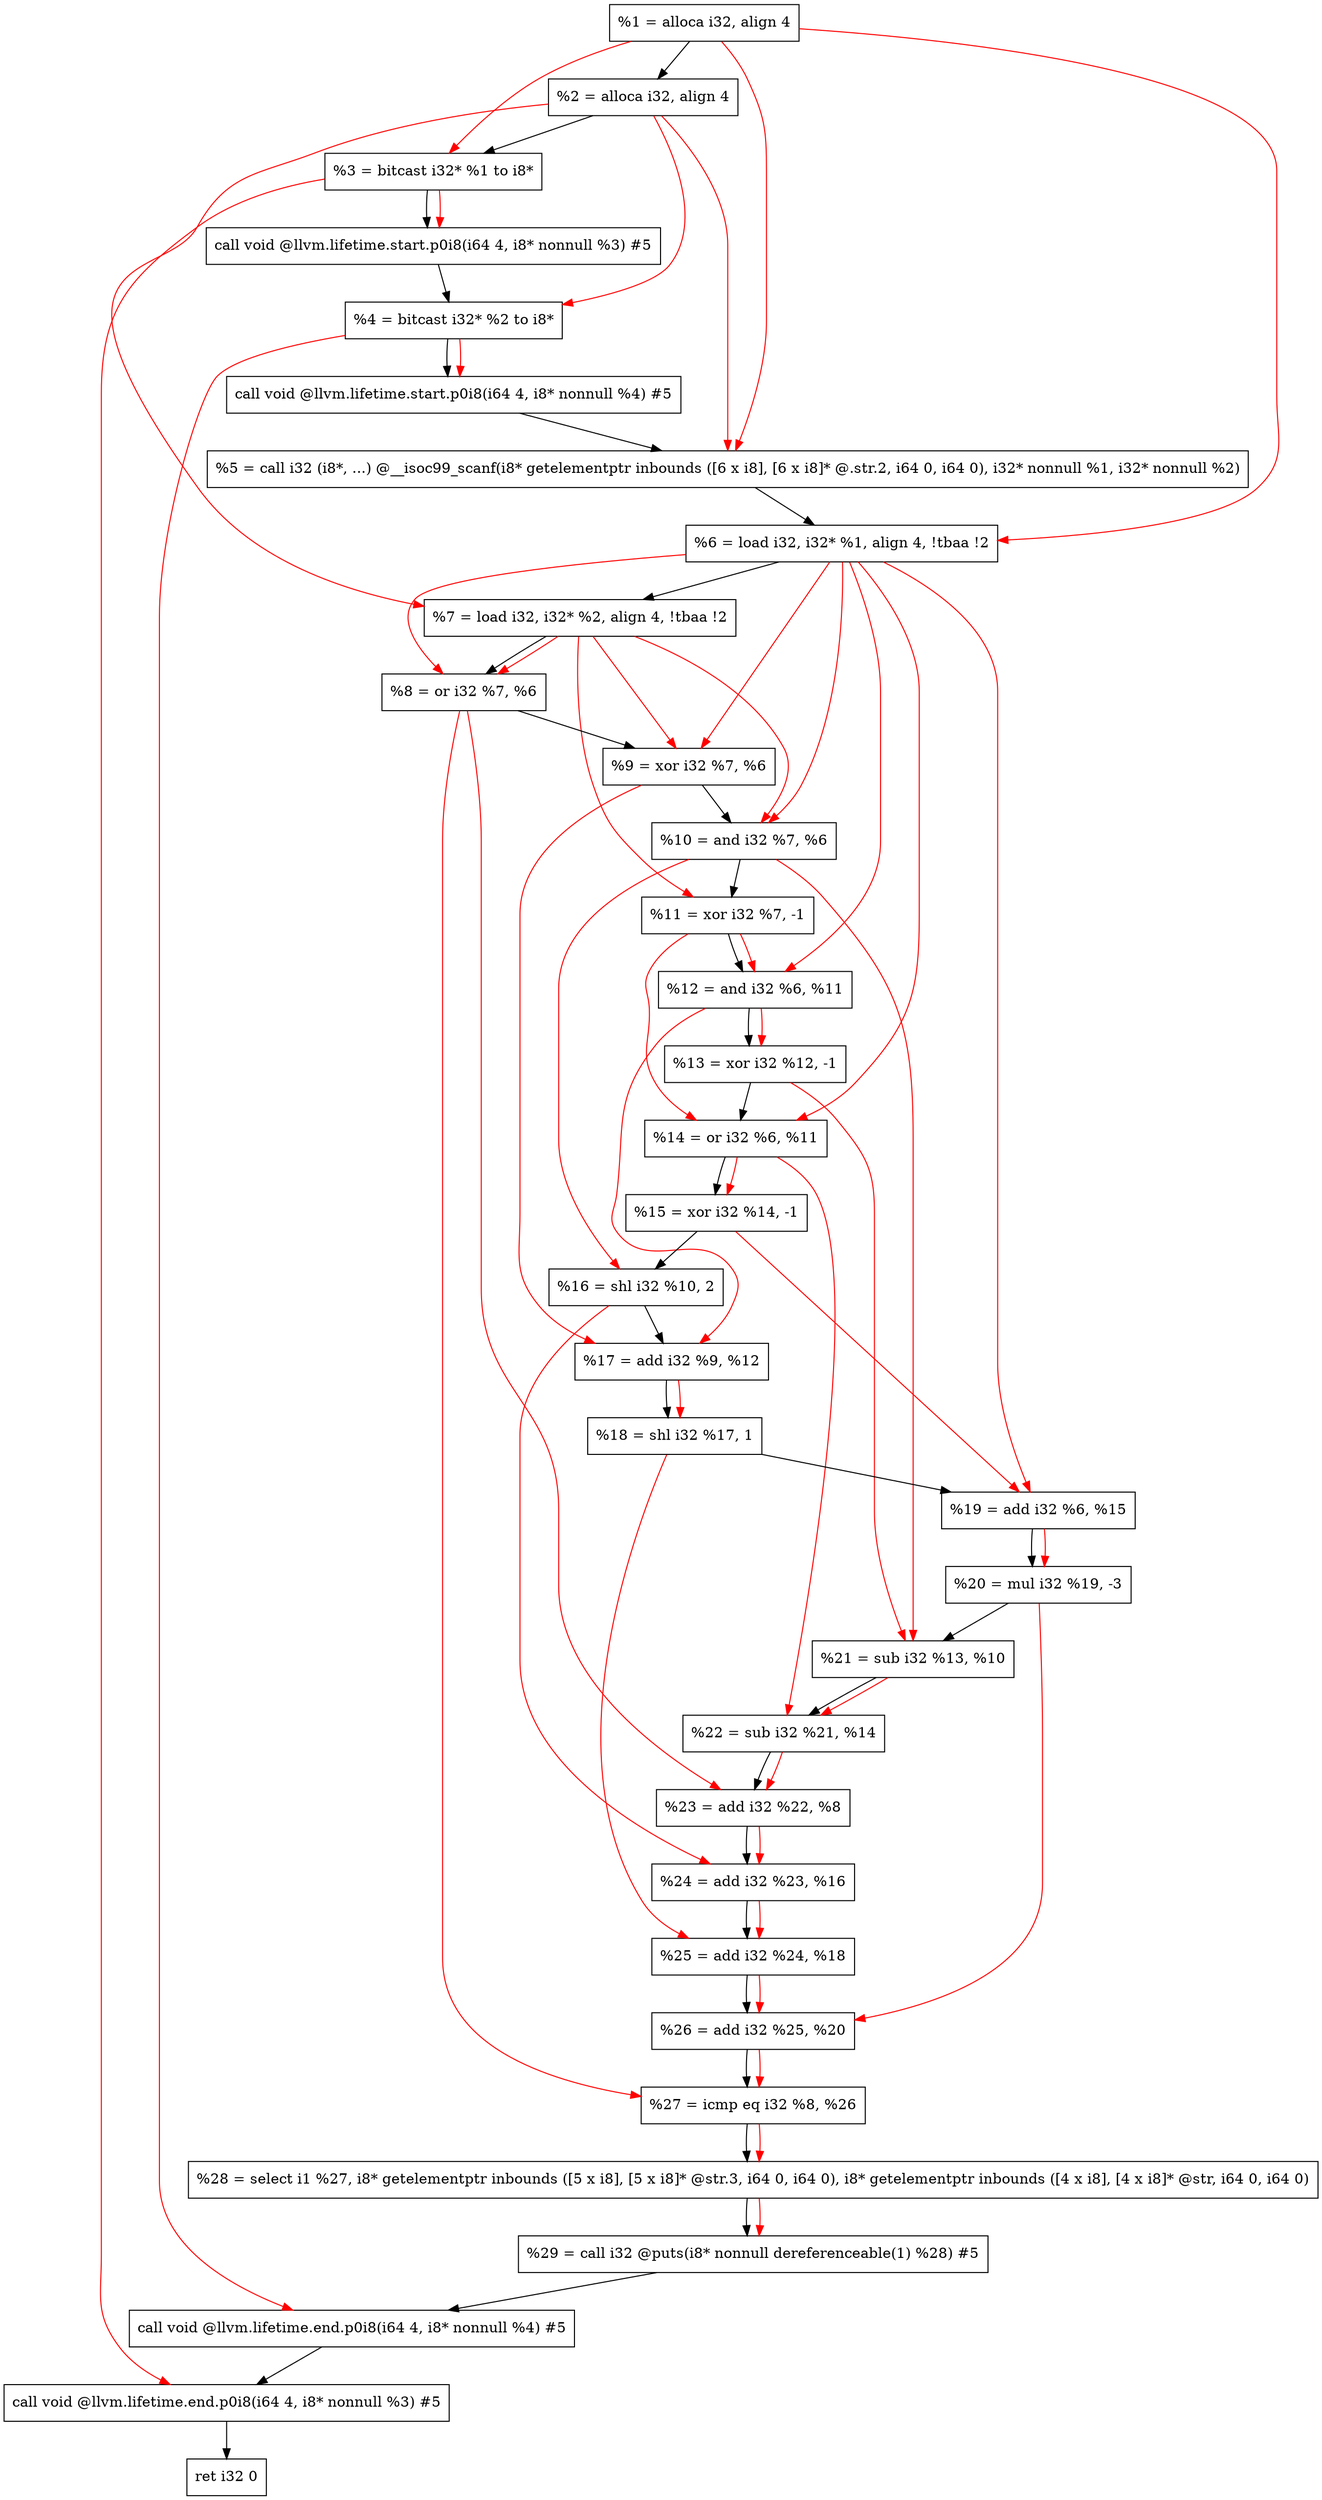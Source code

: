 digraph "DFG for'main' function" {
	Node0x1856b08[shape=record, label="  %1 = alloca i32, align 4"];
	Node0x1856b88[shape=record, label="  %2 = alloca i32, align 4"];
	Node0x1856c18[shape=record, label="  %3 = bitcast i32* %1 to i8*"];
	Node0x1857078[shape=record, label="  call void @llvm.lifetime.start.p0i8(i64 4, i8* nonnull %3) #5"];
	Node0x1857158[shape=record, label="  %4 = bitcast i32* %2 to i8*"];
	Node0x1857278[shape=record, label="  call void @llvm.lifetime.start.p0i8(i64 4, i8* nonnull %4) #5"];
	Node0x18574b0[shape=record, label="  %5 = call i32 (i8*, ...) @__isoc99_scanf(i8* getelementptr inbounds ([6 x i8], [6 x i8]* @.str.2, i64 0, i64 0), i32* nonnull %1, i32* nonnull %2)"];
	Node0x1857568[shape=record, label="  %6 = load i32, i32* %1, align 4, !tbaa !2"];
	Node0x18584d8[shape=record, label="  %7 = load i32, i32* %2, align 4, !tbaa !2"];
	Node0x1858b60[shape=record, label="  %8 = or i32 %7, %6"];
	Node0x1858bd0[shape=record, label="  %9 = xor i32 %7, %6"];
	Node0x1858c40[shape=record, label="  %10 = and i32 %7, %6"];
	Node0x1858cb0[shape=record, label="  %11 = xor i32 %7, -1"];
	Node0x1858d20[shape=record, label="  %12 = and i32 %6, %11"];
	Node0x1858d90[shape=record, label="  %13 = xor i32 %12, -1"];
	Node0x1858e00[shape=record, label="  %14 = or i32 %6, %11"];
	Node0x1858e70[shape=record, label="  %15 = xor i32 %14, -1"];
	Node0x1858ee0[shape=record, label="  %16 = shl i32 %10, 2"];
	Node0x1858f50[shape=record, label="  %17 = add i32 %9, %12"];
	Node0x1858fc0[shape=record, label="  %18 = shl i32 %17, 1"];
	Node0x1859030[shape=record, label="  %19 = add i32 %6, %15"];
	Node0x18590a0[shape=record, label="  %20 = mul i32 %19, -3"];
	Node0x1859110[shape=record, label="  %21 = sub i32 %13, %10"];
	Node0x1859180[shape=record, label="  %22 = sub i32 %21, %14"];
	Node0x18591f0[shape=record, label="  %23 = add i32 %22, %8"];
	Node0x1859260[shape=record, label="  %24 = add i32 %23, %16"];
	Node0x18592d0[shape=record, label="  %25 = add i32 %24, %18"];
	Node0x1859340[shape=record, label="  %26 = add i32 %25, %20"];
	Node0x18593b0[shape=record, label="  %27 = icmp eq i32 %8, %26"];
	Node0x17f79d8[shape=record, label="  %28 = select i1 %27, i8* getelementptr inbounds ([5 x i8], [5 x i8]* @str.3, i64 0, i64 0), i8* getelementptr inbounds ([4 x i8], [4 x i8]* @str, i64 0, i64 0)"];
	Node0x1859440[shape=record, label="  %29 = call i32 @puts(i8* nonnull dereferenceable(1) %28) #5"];
	Node0x1859698[shape=record, label="  call void @llvm.lifetime.end.p0i8(i64 4, i8* nonnull %4) #5"];
	Node0x18597f8[shape=record, label="  call void @llvm.lifetime.end.p0i8(i64 4, i8* nonnull %3) #5"];
	Node0x18598b8[shape=record, label="  ret i32 0"];
	Node0x1856b08 -> Node0x1856b88;
	Node0x1856b88 -> Node0x1856c18;
	Node0x1856c18 -> Node0x1857078;
	Node0x1857078 -> Node0x1857158;
	Node0x1857158 -> Node0x1857278;
	Node0x1857278 -> Node0x18574b0;
	Node0x18574b0 -> Node0x1857568;
	Node0x1857568 -> Node0x18584d8;
	Node0x18584d8 -> Node0x1858b60;
	Node0x1858b60 -> Node0x1858bd0;
	Node0x1858bd0 -> Node0x1858c40;
	Node0x1858c40 -> Node0x1858cb0;
	Node0x1858cb0 -> Node0x1858d20;
	Node0x1858d20 -> Node0x1858d90;
	Node0x1858d90 -> Node0x1858e00;
	Node0x1858e00 -> Node0x1858e70;
	Node0x1858e70 -> Node0x1858ee0;
	Node0x1858ee0 -> Node0x1858f50;
	Node0x1858f50 -> Node0x1858fc0;
	Node0x1858fc0 -> Node0x1859030;
	Node0x1859030 -> Node0x18590a0;
	Node0x18590a0 -> Node0x1859110;
	Node0x1859110 -> Node0x1859180;
	Node0x1859180 -> Node0x18591f0;
	Node0x18591f0 -> Node0x1859260;
	Node0x1859260 -> Node0x18592d0;
	Node0x18592d0 -> Node0x1859340;
	Node0x1859340 -> Node0x18593b0;
	Node0x18593b0 -> Node0x17f79d8;
	Node0x17f79d8 -> Node0x1859440;
	Node0x1859440 -> Node0x1859698;
	Node0x1859698 -> Node0x18597f8;
	Node0x18597f8 -> Node0x18598b8;
edge [color=red]
	Node0x1856b08 -> Node0x1856c18;
	Node0x1856c18 -> Node0x1857078;
	Node0x1856b88 -> Node0x1857158;
	Node0x1857158 -> Node0x1857278;
	Node0x1856b08 -> Node0x18574b0;
	Node0x1856b88 -> Node0x18574b0;
	Node0x1856b08 -> Node0x1857568;
	Node0x1856b88 -> Node0x18584d8;
	Node0x18584d8 -> Node0x1858b60;
	Node0x1857568 -> Node0x1858b60;
	Node0x18584d8 -> Node0x1858bd0;
	Node0x1857568 -> Node0x1858bd0;
	Node0x18584d8 -> Node0x1858c40;
	Node0x1857568 -> Node0x1858c40;
	Node0x18584d8 -> Node0x1858cb0;
	Node0x1857568 -> Node0x1858d20;
	Node0x1858cb0 -> Node0x1858d20;
	Node0x1858d20 -> Node0x1858d90;
	Node0x1857568 -> Node0x1858e00;
	Node0x1858cb0 -> Node0x1858e00;
	Node0x1858e00 -> Node0x1858e70;
	Node0x1858c40 -> Node0x1858ee0;
	Node0x1858bd0 -> Node0x1858f50;
	Node0x1858d20 -> Node0x1858f50;
	Node0x1858f50 -> Node0x1858fc0;
	Node0x1857568 -> Node0x1859030;
	Node0x1858e70 -> Node0x1859030;
	Node0x1859030 -> Node0x18590a0;
	Node0x1858d90 -> Node0x1859110;
	Node0x1858c40 -> Node0x1859110;
	Node0x1859110 -> Node0x1859180;
	Node0x1858e00 -> Node0x1859180;
	Node0x1859180 -> Node0x18591f0;
	Node0x1858b60 -> Node0x18591f0;
	Node0x18591f0 -> Node0x1859260;
	Node0x1858ee0 -> Node0x1859260;
	Node0x1859260 -> Node0x18592d0;
	Node0x1858fc0 -> Node0x18592d0;
	Node0x18592d0 -> Node0x1859340;
	Node0x18590a0 -> Node0x1859340;
	Node0x1858b60 -> Node0x18593b0;
	Node0x1859340 -> Node0x18593b0;
	Node0x18593b0 -> Node0x17f79d8;
	Node0x17f79d8 -> Node0x1859440;
	Node0x1857158 -> Node0x1859698;
	Node0x1856c18 -> Node0x18597f8;
}

